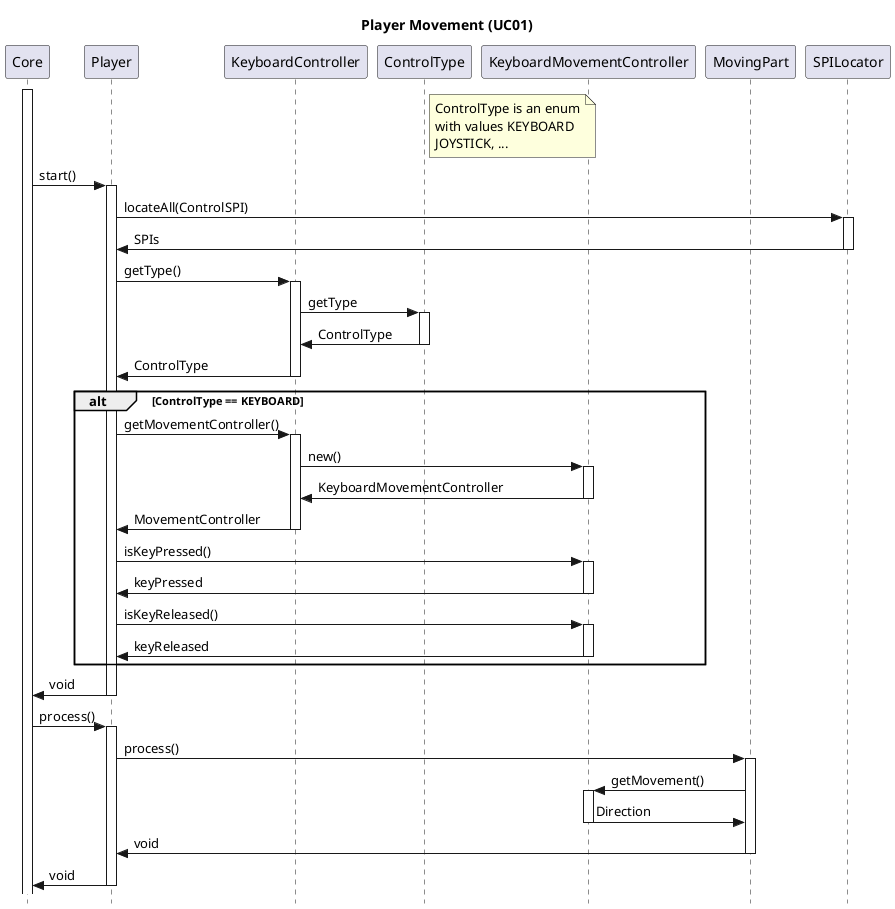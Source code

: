 '@startuml Player Movement
'skinparam style strictuml
'title Player Movement (UC01)
'
'participant Core
'participant Player
'participant KeyboardController
'participant KeyboardMovementController
'participant MovingPart
'participant SPILocator
'
'
'activate Core
'Core -> Player : start()
'activate Player
'Player -> SPILocator : locateAll(ControlSPI)
'activate SPILocator
'SPILocator -> Player : SPIs
'deactivate SPILocator
'
'Player -> KeyboardController : getType()
'activate KeyboardController
'KeyboardController -> Player : ControlType
'deactivate KeyboardController
'
'alt ControlType == KEYBOARD
'Player -> KeyboardController : getMovementController()
'activate KeyboardController
'KeyboardController -> KeyboardMovementController : new()
'activate KeyboardMovementController
'KeyboardMovementController -> KeyboardController : KeyboardMovementController
'deactivate KeyboardMovementController
'KeyboardController -> Player : MovementController
'deactivate KeyboardController
'
'
'end alt
'
'Player -> Core : void
'deactivate Player
'
'Core -> Player : process()
'activate Player
'
'Player -> MovingPart : process()
'activate MovingPart
'
'MovingPart -> KeyboardMovementController : getMovement()
'activate KeyboardMovementController
'KeyboardMovementController -> MovingPart : Direction
'deactivate KeyboardMovementController
'
'MovingPart -> Player : void
'deactivate MovingPart
'
'Player -> Core : void
'deactivate Player
'@enduml

@startuml
@startuml Player Movement (UC01)
skinparam style strictuml
title Player Movement (UC01)

participant Core
participant Player
participant KeyboardController
participant ControlType
note right of ControlType
        ControlType is an enum
        with values KEYBOARD
        JOYSTICK, ...
end note
participant KeyboardMovementController
participant MovingPart
participant SPILocator

activate Core
Core -> Player : start()
activate Player
Player -> SPILocator : locateAll(ControlSPI)
activate SPILocator
SPILocator -> Player : SPIs
deactivate SPILocator

Player -> KeyboardController : getType()
activate KeyboardController
KeyboardController -> ControlType : getType
activate ControlType
ControlType -> KeyboardController : ControlType
deactivate ControlType
KeyboardController -> Player : ControlType
deactivate KeyboardController


alt ControlType == KEYBOARD
Player -> KeyboardController : getMovementController()
activate KeyboardController
KeyboardController -> KeyboardMovementController : new()
activate KeyboardMovementController
KeyboardMovementController -> KeyboardController : KeyboardMovementController
deactivate KeyboardMovementController
KeyboardController -> Player : MovementController
deactivate KeyboardController
Player -> KeyboardMovementController : isKeyPressed()
activate KeyboardMovementController
KeyboardMovementController -> Player : keyPressed
deactivate KeyboardMovementController
Player -> KeyboardMovementController : isKeyReleased()
activate KeyboardMovementController
KeyboardMovementController -> Player : keyReleased
deactivate KeyboardMovementController
end alt
Player -> Core : void
deactivate Player
Core -> Player : process()
activate Player
Player -> MovingPart : process()
activate MovingPart
MovingPart -> KeyboardMovementController : getMovement()
activate KeyboardMovementController
KeyboardMovementController -> MovingPart : Direction
deactivate KeyboardMovementController
MovingPart -> Player : void
deactivate MovingPart
Player -> Core : void
deactivate Player
@enduml

@enduml